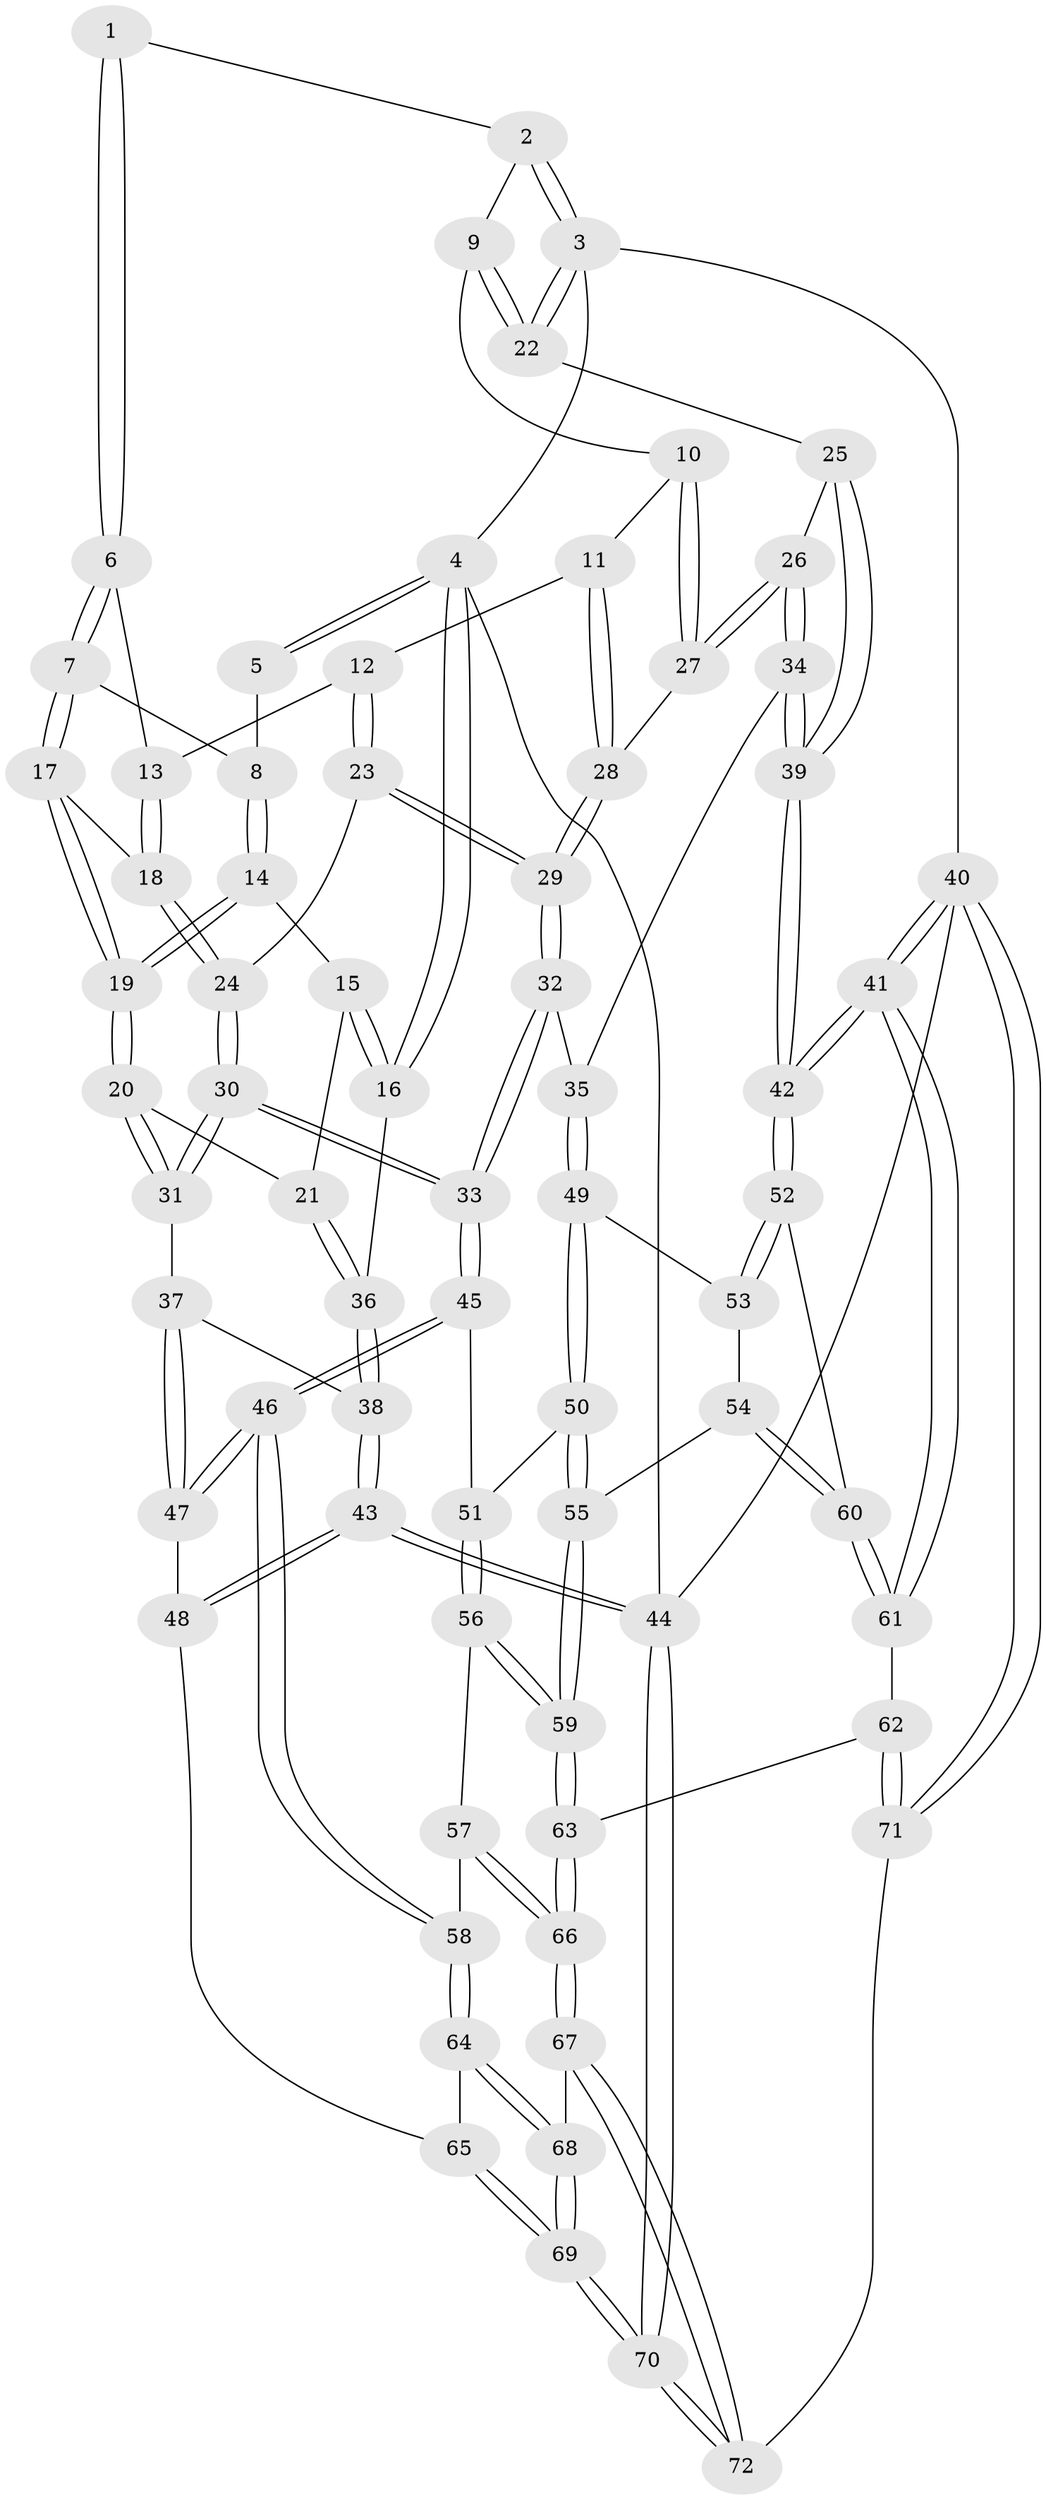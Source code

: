// coarse degree distribution, {3: 0.14, 5: 0.34, 6: 0.1, 4: 0.42}
// Generated by graph-tools (version 1.1) at 2025/52/02/27/25 19:52:43]
// undirected, 72 vertices, 177 edges
graph export_dot {
graph [start="1"]
  node [color=gray90,style=filled];
  1 [pos="+0.6040172416438645+0"];
  2 [pos="+0.8599145688435945+0"];
  3 [pos="+1+0"];
  4 [pos="+0+0"];
  5 [pos="+0.23665332594667038+0"];
  6 [pos="+0.5936152357874989+0"];
  7 [pos="+0.2964596445524215+0.07681494720950481"];
  8 [pos="+0.25652694665768905+0.05654212408407353"];
  9 [pos="+0.8447925315444335+0.11465513997238906"];
  10 [pos="+0.8185844781848777+0.1366770548569452"];
  11 [pos="+0.6744822435270114+0.08369339782067853"];
  12 [pos="+0.654305543831576+0.04992349988446199"];
  13 [pos="+0.5936093038676286+0"];
  14 [pos="+0.22221693473381587+0.08099900712521507"];
  15 [pos="+0.17340654211786913+0.09547897050060991"];
  16 [pos="+0+0.08398561566880519"];
  17 [pos="+0.39686891868242513+0.20165812606145753"];
  18 [pos="+0.4225613189584531+0.20030522932799874"];
  19 [pos="+0.2622749791396007+0.3003822415300636"];
  20 [pos="+0.257884761124883+0.30529198529726687"];
  21 [pos="+0.19971233793658547+0.2974378211037542"];
  22 [pos="+1+0.15621778688388036"];
  23 [pos="+0.5272881603880984+0.2622780766986638"];
  24 [pos="+0.4780355655735702+0.25033623187624243"];
  25 [pos="+1+0.3297522504145458"];
  26 [pos="+0.9932747566747672+0.341014519314254"];
  27 [pos="+0.8288895802464461+0.25404712379065936"];
  28 [pos="+0.6874029016920186+0.27524084702060725"];
  29 [pos="+0.645292149522261+0.3238364218664793"];
  30 [pos="+0.4172131994304499+0.5006894084275657"];
  31 [pos="+0.3149252869468041+0.45721573322176773"];
  32 [pos="+0.6552216819837244+0.47683842876526444"];
  33 [pos="+0.4555020485665573+0.5369787730274237"];
  34 [pos="+0.7524230218518061+0.5057963501282186"];
  35 [pos="+0.7153412439873273+0.5150346842857986"];
  36 [pos="+0+0.31871001885757677"];
  37 [pos="+0.20096462911418825+0.530232006195018"];
  38 [pos="+0+0.3364788564813235"];
  39 [pos="+1+0.7331501055587824"];
  40 [pos="+1+1"];
  41 [pos="+1+1"];
  42 [pos="+1+0.7670702725291363"];
  43 [pos="+0+0.6655402106814153"];
  44 [pos="+0+1"];
  45 [pos="+0.44124789897645433+0.6221173011915133"];
  46 [pos="+0.33833385306788544+0.7285694687734975"];
  47 [pos="+0.19091753125589714+0.5760240049826182"];
  48 [pos="+0.0620443340070157+0.7051551511919818"];
  49 [pos="+0.7217688469050605+0.5952480432022682"];
  50 [pos="+0.5627004772651212+0.7089161615918413"];
  51 [pos="+0.5045462983760313+0.6854251069936521"];
  52 [pos="+0.923655419744144+0.7745672124180428"];
  53 [pos="+0.7384451583021863+0.6506235809244586"];
  54 [pos="+0.6807712850297264+0.7626795421257088"];
  55 [pos="+0.6199767815905455+0.7729501508900234"];
  56 [pos="+0.5081876529862255+0.8120099305669602"];
  57 [pos="+0.34661337573116413+0.7621317305924954"];
  58 [pos="+0.33149304793718726+0.7459781527313152"];
  59 [pos="+0.5481773233706357+0.8865905117753307"];
  60 [pos="+0.7591038046160784+0.8822397847899036"];
  61 [pos="+0.7445898300649537+0.9196554523974612"];
  62 [pos="+0.7434256669861438+0.9210870701450345"];
  63 [pos="+0.5459216667190313+0.9086261939160759"];
  64 [pos="+0.25035997820421607+0.7997666718870645"];
  65 [pos="+0.14648442234282041+0.7848964694910017"];
  66 [pos="+0.4822097100965645+0.9796019257321221"];
  67 [pos="+0.4415131629432376+1"];
  68 [pos="+0.26144520125958953+0.879107594210363"];
  69 [pos="+0+1"];
  70 [pos="+0+1"];
  71 [pos="+0.7346982938177641+1"];
  72 [pos="+0.4357333098907967+1"];
  1 -- 2;
  1 -- 6;
  1 -- 6;
  2 -- 3;
  2 -- 3;
  2 -- 9;
  3 -- 4;
  3 -- 22;
  3 -- 22;
  3 -- 40;
  4 -- 5;
  4 -- 5;
  4 -- 16;
  4 -- 16;
  4 -- 44;
  5 -- 8;
  6 -- 7;
  6 -- 7;
  6 -- 13;
  7 -- 8;
  7 -- 17;
  7 -- 17;
  8 -- 14;
  8 -- 14;
  9 -- 10;
  9 -- 22;
  9 -- 22;
  10 -- 11;
  10 -- 27;
  10 -- 27;
  11 -- 12;
  11 -- 28;
  11 -- 28;
  12 -- 13;
  12 -- 23;
  12 -- 23;
  13 -- 18;
  13 -- 18;
  14 -- 15;
  14 -- 19;
  14 -- 19;
  15 -- 16;
  15 -- 16;
  15 -- 21;
  16 -- 36;
  17 -- 18;
  17 -- 19;
  17 -- 19;
  18 -- 24;
  18 -- 24;
  19 -- 20;
  19 -- 20;
  20 -- 21;
  20 -- 31;
  20 -- 31;
  21 -- 36;
  21 -- 36;
  22 -- 25;
  23 -- 24;
  23 -- 29;
  23 -- 29;
  24 -- 30;
  24 -- 30;
  25 -- 26;
  25 -- 39;
  25 -- 39;
  26 -- 27;
  26 -- 27;
  26 -- 34;
  26 -- 34;
  27 -- 28;
  28 -- 29;
  28 -- 29;
  29 -- 32;
  29 -- 32;
  30 -- 31;
  30 -- 31;
  30 -- 33;
  30 -- 33;
  31 -- 37;
  32 -- 33;
  32 -- 33;
  32 -- 35;
  33 -- 45;
  33 -- 45;
  34 -- 35;
  34 -- 39;
  34 -- 39;
  35 -- 49;
  35 -- 49;
  36 -- 38;
  36 -- 38;
  37 -- 38;
  37 -- 47;
  37 -- 47;
  38 -- 43;
  38 -- 43;
  39 -- 42;
  39 -- 42;
  40 -- 41;
  40 -- 41;
  40 -- 71;
  40 -- 71;
  40 -- 44;
  41 -- 42;
  41 -- 42;
  41 -- 61;
  41 -- 61;
  42 -- 52;
  42 -- 52;
  43 -- 44;
  43 -- 44;
  43 -- 48;
  43 -- 48;
  44 -- 70;
  44 -- 70;
  45 -- 46;
  45 -- 46;
  45 -- 51;
  46 -- 47;
  46 -- 47;
  46 -- 58;
  46 -- 58;
  47 -- 48;
  48 -- 65;
  49 -- 50;
  49 -- 50;
  49 -- 53;
  50 -- 51;
  50 -- 55;
  50 -- 55;
  51 -- 56;
  51 -- 56;
  52 -- 53;
  52 -- 53;
  52 -- 60;
  53 -- 54;
  54 -- 55;
  54 -- 60;
  54 -- 60;
  55 -- 59;
  55 -- 59;
  56 -- 57;
  56 -- 59;
  56 -- 59;
  57 -- 58;
  57 -- 66;
  57 -- 66;
  58 -- 64;
  58 -- 64;
  59 -- 63;
  59 -- 63;
  60 -- 61;
  60 -- 61;
  61 -- 62;
  62 -- 63;
  62 -- 71;
  62 -- 71;
  63 -- 66;
  63 -- 66;
  64 -- 65;
  64 -- 68;
  64 -- 68;
  65 -- 69;
  65 -- 69;
  66 -- 67;
  66 -- 67;
  67 -- 68;
  67 -- 72;
  67 -- 72;
  68 -- 69;
  68 -- 69;
  69 -- 70;
  69 -- 70;
  70 -- 72;
  70 -- 72;
  71 -- 72;
}
